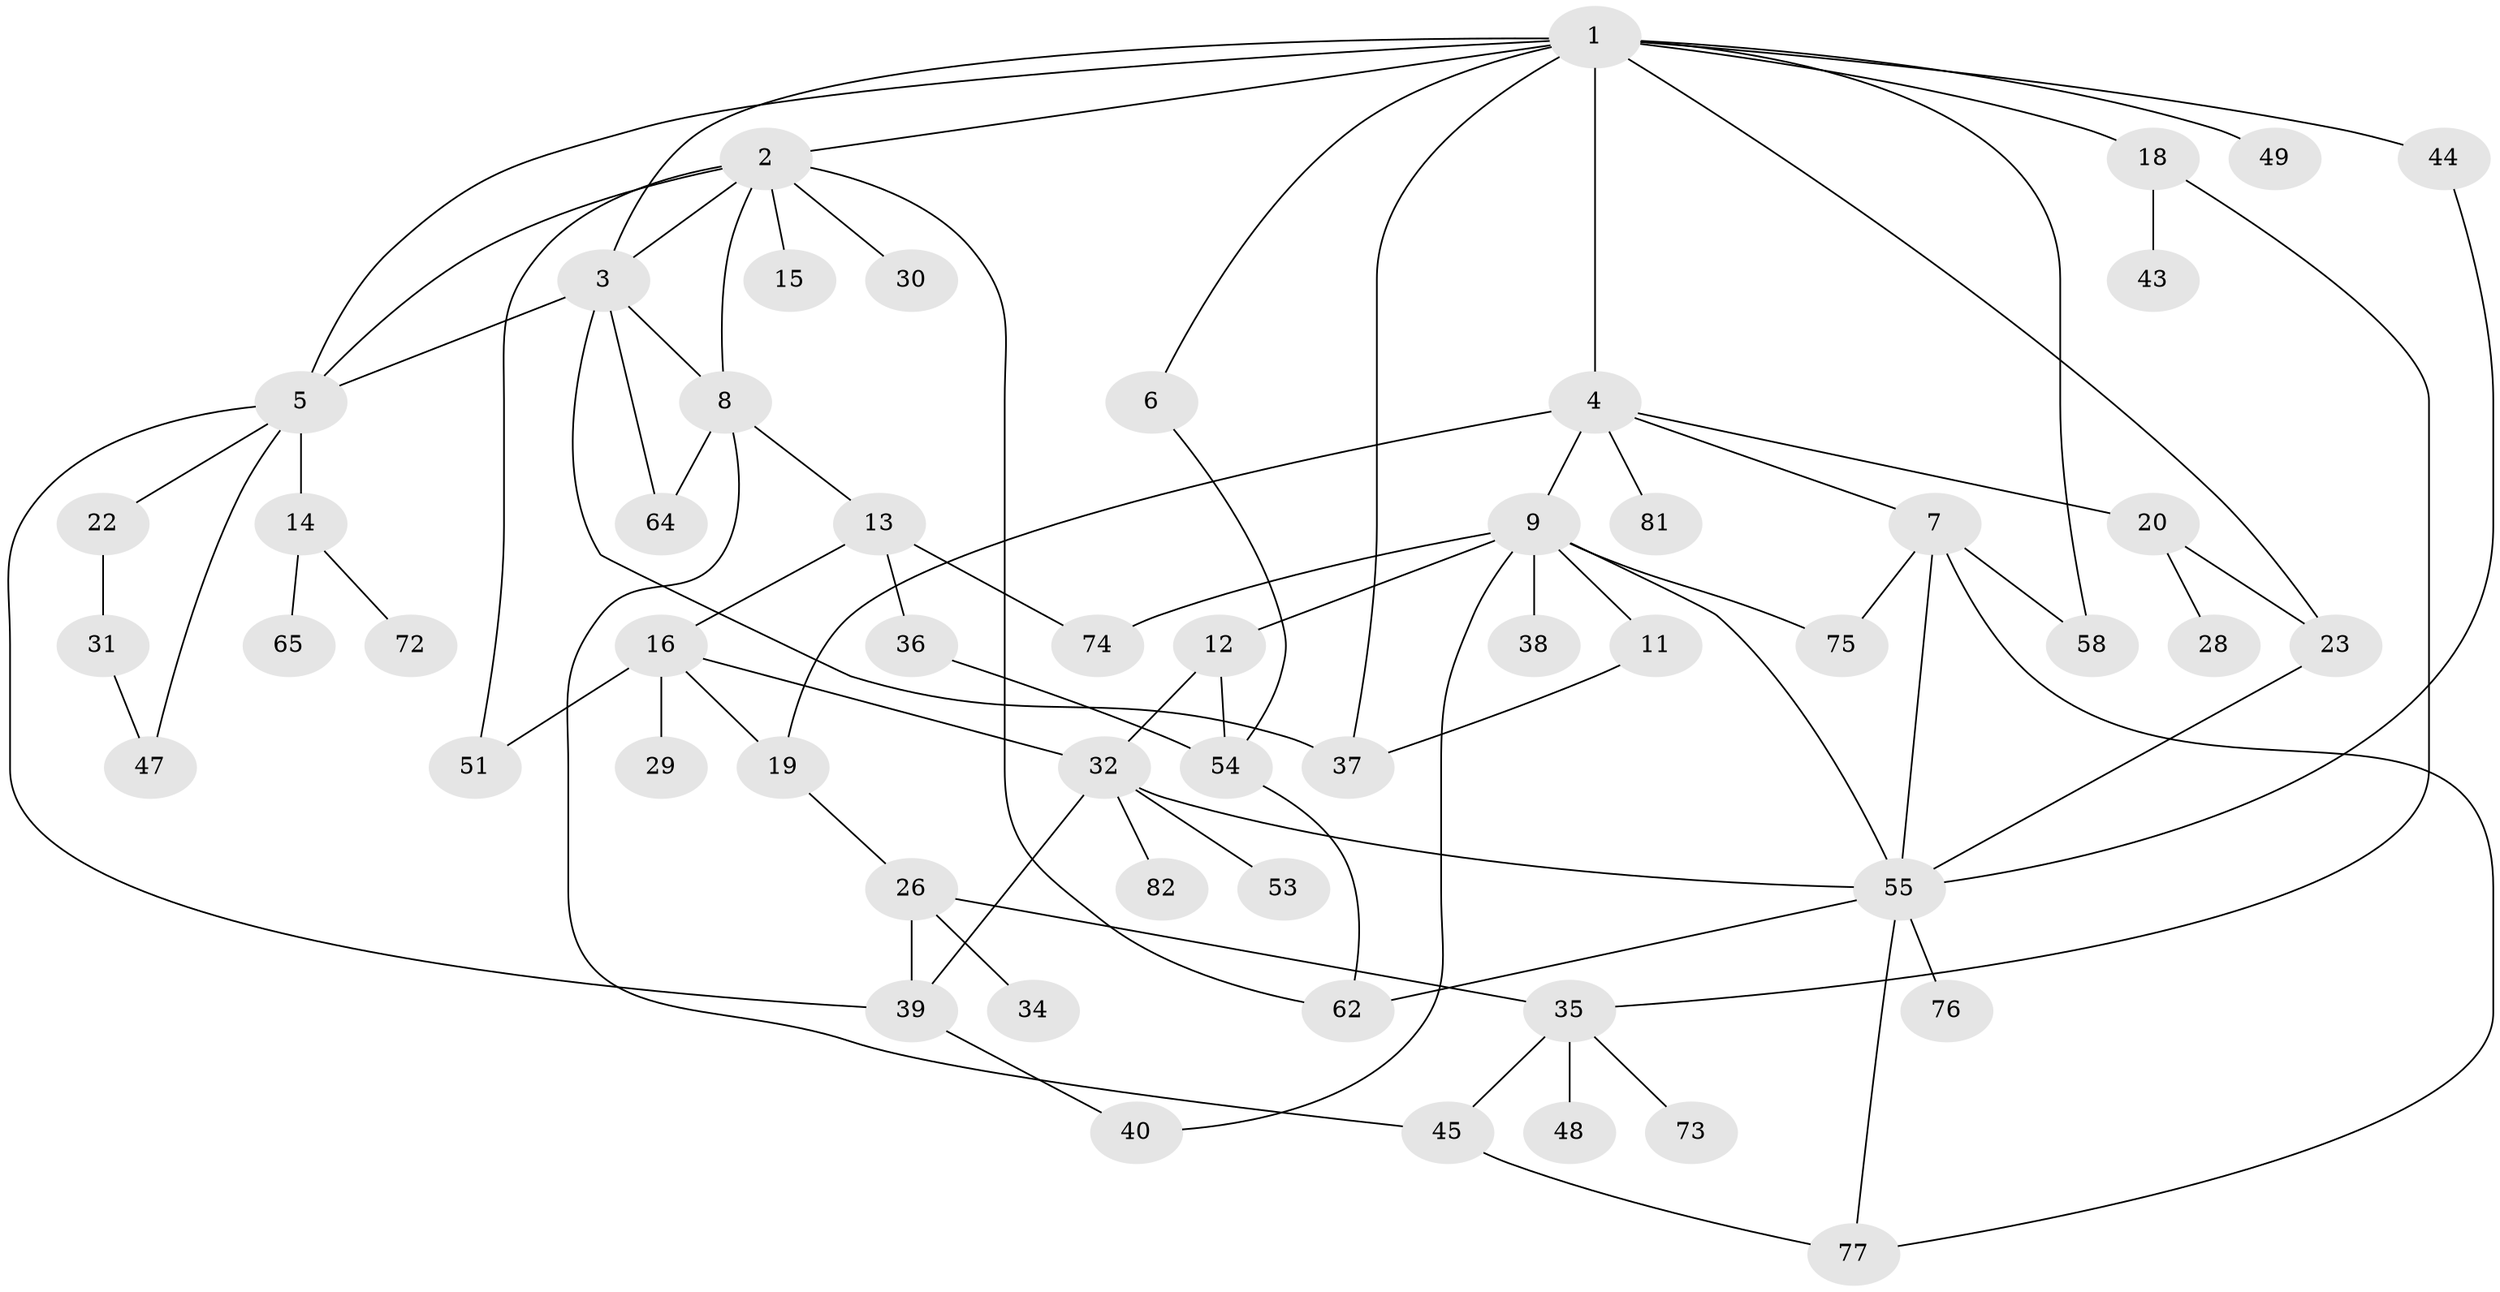 // Generated by graph-tools (version 1.1) at 2025/51/02/27/25 19:51:35]
// undirected, 55 vertices, 84 edges
graph export_dot {
graph [start="1"]
  node [color=gray90,style=filled];
  1 [super="+21"];
  2 [super="+10"];
  3 [super="+60"];
  4 [super="+42"];
  5 [super="+83"];
  6;
  7 [super="+61"];
  8;
  9 [super="+27"];
  11 [super="+41"];
  12;
  13 [super="+50"];
  14 [super="+63"];
  15;
  16 [super="+17"];
  18 [super="+79"];
  19 [super="+71"];
  20 [super="+24"];
  22;
  23 [super="+25"];
  26 [super="+84"];
  28;
  29;
  30;
  31 [super="+33"];
  32 [super="+52"];
  34;
  35 [super="+70"];
  36;
  37 [super="+46"];
  38;
  39 [super="+66"];
  40;
  43;
  44 [super="+78"];
  45 [super="+69"];
  47 [super="+59"];
  48;
  49;
  51 [super="+56"];
  53;
  54 [super="+68"];
  55 [super="+57"];
  58 [super="+67"];
  62;
  64;
  65;
  72;
  73;
  74;
  75;
  76;
  77 [super="+80"];
  81;
  82;
  1 -- 2;
  1 -- 4;
  1 -- 6;
  1 -- 18;
  1 -- 23;
  1 -- 5;
  1 -- 3;
  1 -- 37;
  1 -- 58;
  1 -- 44;
  1 -- 49;
  2 -- 3;
  2 -- 5;
  2 -- 30;
  2 -- 51;
  2 -- 8;
  2 -- 62;
  2 -- 15;
  3 -- 8;
  3 -- 37;
  3 -- 64;
  3 -- 5;
  4 -- 7;
  4 -- 9;
  4 -- 20;
  4 -- 19 [weight=2];
  4 -- 81;
  5 -- 14;
  5 -- 22;
  5 -- 39;
  5 -- 47;
  6 -- 54;
  7 -- 58;
  7 -- 75;
  7 -- 55;
  7 -- 77;
  8 -- 13;
  8 -- 45;
  8 -- 64;
  9 -- 11;
  9 -- 12;
  9 -- 40;
  9 -- 38;
  9 -- 55;
  9 -- 74;
  9 -- 75;
  11 -- 37;
  12 -- 54;
  12 -- 32;
  13 -- 16;
  13 -- 36;
  13 -- 74;
  14 -- 65;
  14 -- 72;
  16 -- 29;
  16 -- 32;
  16 -- 51;
  16 -- 19;
  18 -- 35;
  18 -- 43;
  19 -- 26;
  20 -- 23;
  20 -- 28;
  22 -- 31;
  23 -- 55;
  26 -- 34;
  26 -- 35;
  26 -- 39;
  31 -- 47;
  32 -- 39;
  32 -- 53;
  32 -- 55;
  32 -- 82;
  35 -- 48;
  35 -- 73;
  35 -- 45;
  36 -- 54;
  39 -- 40;
  44 -- 55;
  45 -- 77;
  54 -- 62;
  55 -- 77;
  55 -- 76;
  55 -- 62;
}
